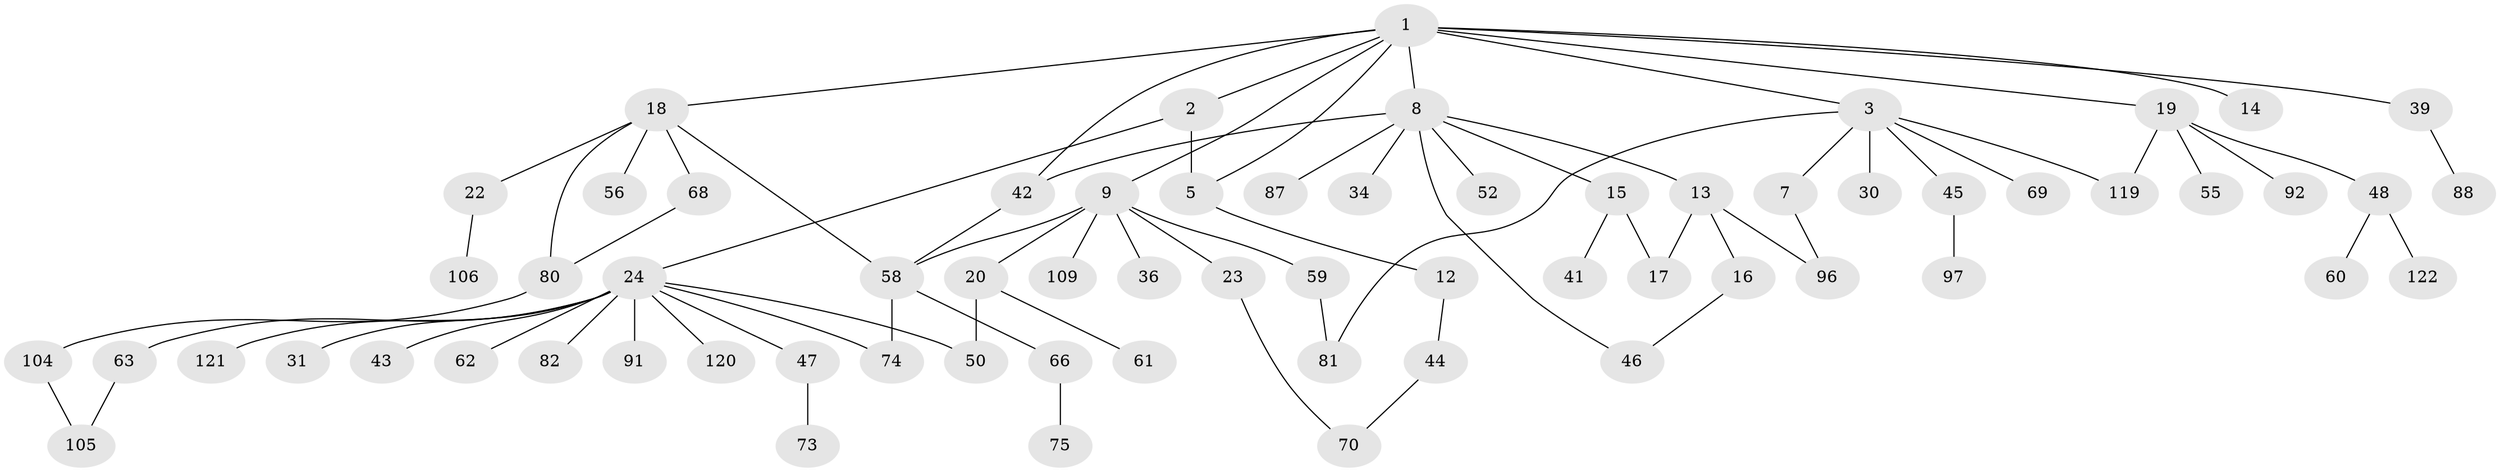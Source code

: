 // original degree distribution, {10: 0.007575757575757576, 3: 0.12878787878787878, 5: 0.05303030303030303, 4: 0.06818181818181818, 2: 0.3409090909090909, 6: 0.015151515151515152, 1: 0.3787878787878788, 8: 0.007575757575757576}
// Generated by graph-tools (version 1.1) at 2025/13/03/09/25 04:13:21]
// undirected, 66 vertices, 79 edges
graph export_dot {
graph [start="1"]
  node [color=gray90,style=filled];
  1;
  2;
  3 [super="+29+4+83"];
  5 [super="+40+6"];
  7 [super="+37"];
  8 [super="+10"];
  9 [super="+86+49+11"];
  12 [super="+116"];
  13 [super="+72+38"];
  14 [super="+93+99+67"];
  15 [super="+94"];
  16;
  17 [super="+53"];
  18 [super="+27+25"];
  19 [super="+54"];
  20 [super="+21"];
  22;
  23 [super="+90+115"];
  24 [super="+32+26+127"];
  30;
  31;
  34;
  36;
  39;
  41;
  42 [super="+123+103"];
  43 [super="+78"];
  44 [super="+64+125"];
  45 [super="+129"];
  46 [super="+51"];
  47;
  48 [super="+84+65+128"];
  50 [super="+110"];
  52;
  55 [super="+71"];
  56 [super="+112+108"];
  58 [super="+79"];
  59 [super="+76"];
  60;
  61;
  62;
  63;
  66;
  68 [super="+77"];
  69 [super="+126"];
  70 [super="+101"];
  73;
  74;
  75;
  80 [super="+95"];
  81 [super="+102"];
  82;
  87;
  88 [super="+117"];
  91;
  92 [super="+113"];
  96 [super="+114"];
  97;
  104;
  105 [super="+107"];
  106;
  109;
  119 [super="+130"];
  120;
  121;
  122;
  1 -- 2;
  1 -- 3;
  1 -- 5;
  1 -- 8;
  1 -- 9;
  1 -- 14;
  1 -- 18;
  1 -- 19;
  1 -- 39;
  1 -- 42;
  2 -- 24;
  2 -- 5;
  3 -- 30 [weight=2];
  3 -- 45;
  3 -- 81;
  3 -- 69;
  3 -- 7;
  3 -- 119;
  5 -- 12;
  7 -- 96;
  8 -- 13;
  8 -- 15;
  8 -- 87;
  8 -- 46;
  8 -- 34;
  8 -- 42;
  8 -- 52;
  9 -- 23;
  9 -- 109;
  9 -- 20;
  9 -- 36;
  9 -- 58;
  9 -- 59;
  12 -- 44;
  13 -- 16;
  13 -- 17;
  13 -- 96;
  15 -- 41;
  15 -- 17;
  16 -- 46;
  18 -- 22;
  18 -- 68;
  18 -- 56;
  18 -- 58;
  18 -- 80;
  19 -- 48;
  19 -- 92;
  19 -- 55;
  19 -- 119;
  20 -- 50;
  20 -- 61;
  22 -- 106;
  23 -- 70;
  24 -- 31;
  24 -- 47;
  24 -- 82;
  24 -- 91;
  24 -- 43;
  24 -- 120;
  24 -- 62;
  24 -- 121;
  24 -- 74;
  24 -- 63;
  24 -- 50;
  39 -- 88;
  42 -- 58;
  44 -- 70;
  45 -- 97;
  47 -- 73;
  48 -- 60;
  48 -- 122;
  58 -- 66;
  58 -- 74;
  59 -- 81;
  63 -- 105;
  66 -- 75;
  68 -- 80;
  80 -- 104;
  104 -- 105;
}
